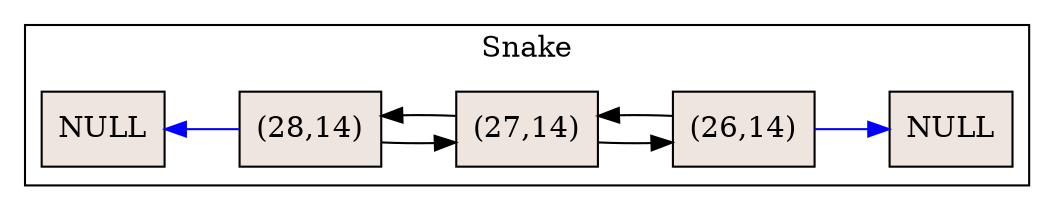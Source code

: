 digraph G {rankdir = "LR"; 
 subgraph cluster3{
label="Snake";
h[shape=record, style=filled, fillcolor=seashell2,label="NULL"];
878067[shape=record, style=filled, fillcolor=seashell2,label="(28,14)"];
h->878067[dir=back color="blue"]
878067[shape=record, style=filled, fillcolor=seashell2,label="(28,14)"];
878067->878073
878073->878067
878073[shape=record, style=filled, fillcolor=seashell2,label="(27,14)"];
878073->882957
882957->878073
882957[shape=record, style=filled, fillcolor=seashell2,label="(26,14)"];
null[shape=record, style=filled, fillcolor=seashell2,label="NULL"];
882957->null[ color="blue"]
}
}

